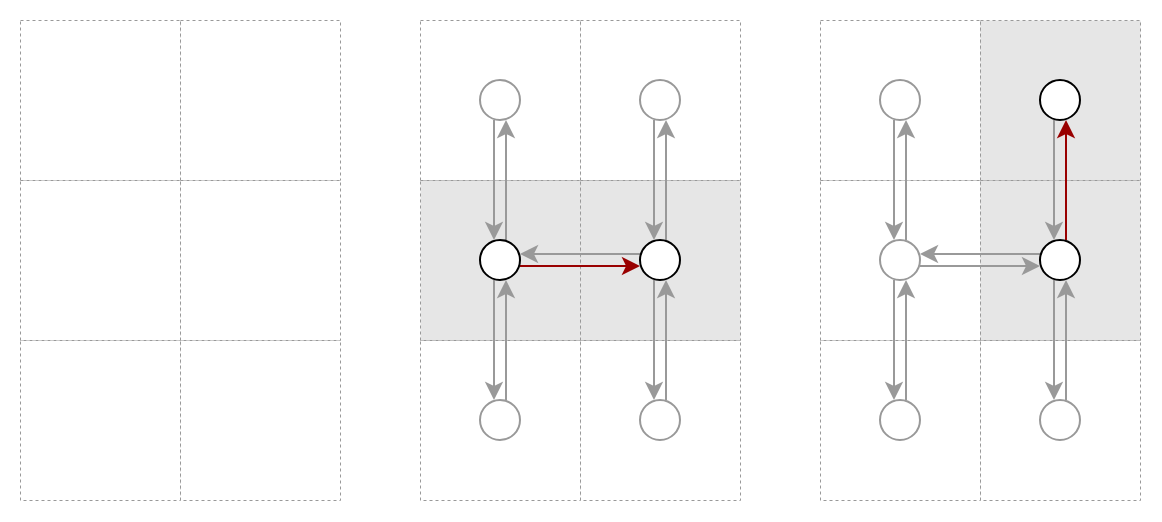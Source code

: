 <mxfile version="24.4.14" type="device">
  <diagram name="Page-1" id="iV_W_lz2NL-52pzlHi-W">
    <mxGraphModel dx="1118" dy="615" grid="1" gridSize="10" guides="1" tooltips="1" connect="1" arrows="1" fold="1" page="1" pageScale="1" pageWidth="850" pageHeight="1100" math="0" shadow="0">
      <root>
        <mxCell id="0" />
        <mxCell id="1" parent="0" />
        <mxCell id="0vZHNJQTodUVFc7vjUTN-77" value="" style="rounded=0;whiteSpace=wrap;html=1;fillColor=none;strokeColor=none;" vertex="1" parent="1">
          <mxGeometry x="110" y="430" width="580" height="260" as="geometry" />
        </mxCell>
        <mxCell id="0vZHNJQTodUVFc7vjUTN-3" value="" style="whiteSpace=wrap;html=1;aspect=fixed;strokeColor=#999999;strokeWidth=0.5;dashed=1;" vertex="1" parent="1">
          <mxGeometry x="320" y="440" width="80" height="80" as="geometry" />
        </mxCell>
        <mxCell id="0vZHNJQTodUVFc7vjUTN-4" value="" style="whiteSpace=wrap;html=1;aspect=fixed;strokeColor=#999999;strokeWidth=0.5;dashed=1;" vertex="1" parent="1">
          <mxGeometry x="400" y="440" width="80" height="80" as="geometry" />
        </mxCell>
        <mxCell id="0vZHNJQTodUVFc7vjUTN-7" value="" style="whiteSpace=wrap;html=1;aspect=fixed;strokeColor=#999999;strokeWidth=0.5;dashed=1;" vertex="1" parent="1">
          <mxGeometry x="320" y="600" width="80" height="80" as="geometry" />
        </mxCell>
        <mxCell id="0vZHNJQTodUVFc7vjUTN-8" value="" style="whiteSpace=wrap;html=1;aspect=fixed;strokeColor=#999999;strokeWidth=0.5;dashed=1;" vertex="1" parent="1">
          <mxGeometry x="400" y="600" width="80" height="80" as="geometry" />
        </mxCell>
        <mxCell id="0vZHNJQTodUVFc7vjUTN-19" value="" style="whiteSpace=wrap;html=1;aspect=fixed;strokeWidth=0.5;dashed=1;strokeColor=#999999;fillColor=#E6E6E6;" vertex="1" parent="1">
          <mxGeometry x="320" y="520" width="80" height="80" as="geometry" />
        </mxCell>
        <mxCell id="0vZHNJQTodUVFc7vjUTN-20" value="" style="whiteSpace=wrap;html=1;aspect=fixed;strokeWidth=0.5;dashed=1;strokeColor=#999999;fillColor=#E6E6E6;" vertex="1" parent="1">
          <mxGeometry x="400" y="520" width="80" height="80" as="geometry" />
        </mxCell>
        <mxCell id="0vZHNJQTodUVFc7vjUTN-28" style="edgeStyle=orthogonalEdgeStyle;rounded=0;orthogonalLoop=1;jettySize=auto;html=1;exitX=0.5;exitY=1;exitDx=0;exitDy=0;entryX=0.5;entryY=0;entryDx=0;entryDy=0;fillColor=#f5f5f5;strokeColor=#999999;" edge="1" parent="1">
          <mxGeometry relative="1" as="geometry">
            <mxPoint x="357" y="490" as="sourcePoint" />
            <mxPoint x="357" y="550" as="targetPoint" />
          </mxGeometry>
        </mxCell>
        <mxCell id="0vZHNJQTodUVFc7vjUTN-25" style="edgeStyle=orthogonalEdgeStyle;rounded=0;orthogonalLoop=1;jettySize=auto;html=1;exitX=0.5;exitY=0;exitDx=0;exitDy=0;entryX=0.5;entryY=1;entryDx=0;entryDy=0;fillColor=#f5f5f5;strokeColor=#999999;" edge="1" parent="1">
          <mxGeometry relative="1" as="geometry">
            <mxPoint x="363" y="630" as="sourcePoint" />
            <mxPoint x="363" y="570" as="targetPoint" />
          </mxGeometry>
        </mxCell>
        <mxCell id="0vZHNJQTodUVFc7vjUTN-23" style="edgeStyle=orthogonalEdgeStyle;rounded=0;orthogonalLoop=1;jettySize=auto;html=1;exitX=1;exitY=0.5;exitDx=0;exitDy=0;entryX=0;entryY=0.5;entryDx=0;entryDy=0;strokeColor=#990000;" edge="1" parent="1">
          <mxGeometry relative="1" as="geometry">
            <mxPoint x="370.0" y="563" as="sourcePoint" />
            <mxPoint x="430.0" y="563" as="targetPoint" />
          </mxGeometry>
        </mxCell>
        <mxCell id="0vZHNJQTodUVFc7vjUTN-26" style="edgeStyle=orthogonalEdgeStyle;rounded=0;orthogonalLoop=1;jettySize=auto;html=1;exitX=0.5;exitY=1;exitDx=0;exitDy=0;entryX=0.5;entryY=0;entryDx=0;entryDy=0;fillColor=#f5f5f5;strokeColor=#999999;" edge="1" parent="1">
          <mxGeometry relative="1" as="geometry">
            <mxPoint x="357" y="570" as="sourcePoint" />
            <mxPoint x="357" y="630" as="targetPoint" />
          </mxGeometry>
        </mxCell>
        <mxCell id="0vZHNJQTodUVFc7vjUTN-27" style="edgeStyle=orthogonalEdgeStyle;rounded=0;orthogonalLoop=1;jettySize=auto;html=1;exitX=0.5;exitY=0;exitDx=0;exitDy=0;entryX=0.5;entryY=1;entryDx=0;entryDy=0;fillColor=#f5f5f5;strokeColor=#999999;" edge="1" parent="1">
          <mxGeometry relative="1" as="geometry">
            <mxPoint x="363" y="550" as="sourcePoint" />
            <mxPoint x="363" y="490" as="targetPoint" />
          </mxGeometry>
        </mxCell>
        <mxCell id="0vZHNJQTodUVFc7vjUTN-24" style="edgeStyle=orthogonalEdgeStyle;rounded=0;orthogonalLoop=1;jettySize=auto;html=1;exitX=0;exitY=0.5;exitDx=0;exitDy=0;entryX=1;entryY=0.5;entryDx=0;entryDy=0;strokeColor=#999999;" edge="1" parent="1">
          <mxGeometry relative="1" as="geometry">
            <mxPoint x="430.0" y="557" as="sourcePoint" />
            <mxPoint x="370.0" y="557" as="targetPoint" />
          </mxGeometry>
        </mxCell>
        <mxCell id="0vZHNJQTodUVFc7vjUTN-29" style="edgeStyle=orthogonalEdgeStyle;rounded=0;orthogonalLoop=1;jettySize=auto;html=1;exitX=0.5;exitY=1;exitDx=0;exitDy=0;entryX=0.5;entryY=0;entryDx=0;entryDy=0;fillColor=#f5f5f5;strokeColor=#999999;" edge="1" parent="1">
          <mxGeometry relative="1" as="geometry">
            <mxPoint x="437" y="490" as="sourcePoint" />
            <mxPoint x="437" y="550" as="targetPoint" />
          </mxGeometry>
        </mxCell>
        <mxCell id="0vZHNJQTodUVFc7vjUTN-30" style="edgeStyle=orthogonalEdgeStyle;rounded=0;orthogonalLoop=1;jettySize=auto;html=1;exitX=0.5;exitY=0;exitDx=0;exitDy=0;entryX=0.5;entryY=1;entryDx=0;entryDy=0;fillColor=#f5f5f5;strokeColor=#999999;" edge="1" parent="1">
          <mxGeometry relative="1" as="geometry">
            <mxPoint x="443" y="550" as="sourcePoint" />
            <mxPoint x="443" y="490" as="targetPoint" />
          </mxGeometry>
        </mxCell>
        <mxCell id="0vZHNJQTodUVFc7vjUTN-31" style="edgeStyle=orthogonalEdgeStyle;rounded=0;orthogonalLoop=1;jettySize=auto;html=1;exitX=0.5;exitY=1;exitDx=0;exitDy=0;entryX=0.5;entryY=0;entryDx=0;entryDy=0;fillColor=#f5f5f5;strokeColor=#999999;" edge="1" parent="1">
          <mxGeometry relative="1" as="geometry">
            <mxPoint x="437" y="570" as="sourcePoint" />
            <mxPoint x="437" y="630" as="targetPoint" />
          </mxGeometry>
        </mxCell>
        <mxCell id="0vZHNJQTodUVFc7vjUTN-32" style="edgeStyle=orthogonalEdgeStyle;rounded=0;orthogonalLoop=1;jettySize=auto;html=1;exitX=0.5;exitY=0;exitDx=0;exitDy=0;entryX=0.5;entryY=1;entryDx=0;entryDy=0;fillColor=#f5f5f5;strokeColor=#999999;" edge="1" parent="1">
          <mxGeometry relative="1" as="geometry">
            <mxPoint x="443" y="630" as="sourcePoint" />
            <mxPoint x="443" y="570" as="targetPoint" />
          </mxGeometry>
        </mxCell>
        <mxCell id="0vZHNJQTodUVFc7vjUTN-33" value="" style="whiteSpace=wrap;html=1;aspect=fixed;strokeColor=#999999;strokeWidth=0.5;dashed=1;" vertex="1" parent="1">
          <mxGeometry x="520" y="440" width="80" height="80" as="geometry" />
        </mxCell>
        <mxCell id="0vZHNJQTodUVFc7vjUTN-34" value="" style="whiteSpace=wrap;html=1;aspect=fixed;strokeColor=#999999;strokeWidth=0.5;dashed=1;fillColor=#E6E6E6;" vertex="1" parent="1">
          <mxGeometry x="600" y="440" width="80" height="80" as="geometry" />
        </mxCell>
        <mxCell id="0vZHNJQTodUVFc7vjUTN-35" value="" style="whiteSpace=wrap;html=1;aspect=fixed;strokeColor=#999999;strokeWidth=0.5;dashed=1;" vertex="1" parent="1">
          <mxGeometry x="520" y="600" width="80" height="80" as="geometry" />
        </mxCell>
        <mxCell id="0vZHNJQTodUVFc7vjUTN-36" value="" style="whiteSpace=wrap;html=1;aspect=fixed;strokeColor=#999999;strokeWidth=0.5;dashed=1;" vertex="1" parent="1">
          <mxGeometry x="600" y="600" width="80" height="80" as="geometry" />
        </mxCell>
        <mxCell id="0vZHNJQTodUVFc7vjUTN-37" value="" style="whiteSpace=wrap;html=1;aspect=fixed;strokeWidth=0.5;dashed=1;strokeColor=#999999;" vertex="1" parent="1">
          <mxGeometry x="520" y="520" width="80" height="80" as="geometry" />
        </mxCell>
        <mxCell id="0vZHNJQTodUVFc7vjUTN-38" value="" style="whiteSpace=wrap;html=1;aspect=fixed;strokeWidth=0.5;dashed=1;strokeColor=#999999;fillColor=#E6E6E6;" vertex="1" parent="1">
          <mxGeometry x="600" y="520" width="80" height="80" as="geometry" />
        </mxCell>
        <mxCell id="0vZHNJQTodUVFc7vjUTN-39" style="edgeStyle=orthogonalEdgeStyle;rounded=0;orthogonalLoop=1;jettySize=auto;html=1;exitX=0.5;exitY=1;exitDx=0;exitDy=0;entryX=0.5;entryY=0;entryDx=0;entryDy=0;fillColor=#f5f5f5;strokeColor=#999999;" edge="1" parent="1">
          <mxGeometry relative="1" as="geometry">
            <mxPoint x="557" y="490" as="sourcePoint" />
            <mxPoint x="557" y="550" as="targetPoint" />
          </mxGeometry>
        </mxCell>
        <mxCell id="0vZHNJQTodUVFc7vjUTN-42" style="edgeStyle=orthogonalEdgeStyle;rounded=0;orthogonalLoop=1;jettySize=auto;html=1;exitX=0.5;exitY=0;exitDx=0;exitDy=0;entryX=0.5;entryY=1;entryDx=0;entryDy=0;fillColor=#f5f5f5;strokeColor=#999999;" edge="1" parent="1">
          <mxGeometry relative="1" as="geometry">
            <mxPoint x="563" y="630" as="sourcePoint" />
            <mxPoint x="563" y="570" as="targetPoint" />
          </mxGeometry>
        </mxCell>
        <mxCell id="0vZHNJQTodUVFc7vjUTN-45" style="edgeStyle=orthogonalEdgeStyle;rounded=0;orthogonalLoop=1;jettySize=auto;html=1;exitX=1;exitY=0.5;exitDx=0;exitDy=0;entryX=0;entryY=0.5;entryDx=0;entryDy=0;strokeColor=#999999;" edge="1" parent="1">
          <mxGeometry relative="1" as="geometry">
            <mxPoint x="570.0" y="563" as="sourcePoint" />
            <mxPoint x="630.0" y="563" as="targetPoint" />
          </mxGeometry>
        </mxCell>
        <mxCell id="0vZHNJQTodUVFc7vjUTN-46" style="edgeStyle=orthogonalEdgeStyle;rounded=0;orthogonalLoop=1;jettySize=auto;html=1;exitX=0.5;exitY=1;exitDx=0;exitDy=0;entryX=0.5;entryY=0;entryDx=0;entryDy=0;fillColor=#f5f5f5;strokeColor=#999999;" edge="1" parent="1">
          <mxGeometry relative="1" as="geometry">
            <mxPoint x="557" y="570" as="sourcePoint" />
            <mxPoint x="557" y="630" as="targetPoint" />
          </mxGeometry>
        </mxCell>
        <mxCell id="0vZHNJQTodUVFc7vjUTN-47" style="edgeStyle=orthogonalEdgeStyle;rounded=0;orthogonalLoop=1;jettySize=auto;html=1;exitX=0.5;exitY=0;exitDx=0;exitDy=0;entryX=0.5;entryY=1;entryDx=0;entryDy=0;fillColor=#f5f5f5;strokeColor=#999999;" edge="1" parent="1">
          <mxGeometry relative="1" as="geometry">
            <mxPoint x="563" y="550" as="sourcePoint" />
            <mxPoint x="563" y="490" as="targetPoint" />
          </mxGeometry>
        </mxCell>
        <mxCell id="0vZHNJQTodUVFc7vjUTN-49" style="edgeStyle=orthogonalEdgeStyle;rounded=0;orthogonalLoop=1;jettySize=auto;html=1;exitX=0;exitY=0.5;exitDx=0;exitDy=0;entryX=1;entryY=0.5;entryDx=0;entryDy=0;strokeColor=#999999;" edge="1" parent="1">
          <mxGeometry relative="1" as="geometry">
            <mxPoint x="630.0" y="557" as="sourcePoint" />
            <mxPoint x="570.0" y="557" as="targetPoint" />
          </mxGeometry>
        </mxCell>
        <mxCell id="0vZHNJQTodUVFc7vjUTN-51" style="edgeStyle=orthogonalEdgeStyle;rounded=0;orthogonalLoop=1;jettySize=auto;html=1;exitX=0.5;exitY=1;exitDx=0;exitDy=0;entryX=0.5;entryY=0;entryDx=0;entryDy=0;fillColor=#f5f5f5;strokeColor=#999999;" edge="1" parent="1">
          <mxGeometry relative="1" as="geometry">
            <mxPoint x="637" y="490" as="sourcePoint" />
            <mxPoint x="637" y="550" as="targetPoint" />
          </mxGeometry>
        </mxCell>
        <mxCell id="0vZHNJQTodUVFc7vjUTN-52" style="edgeStyle=orthogonalEdgeStyle;rounded=0;orthogonalLoop=1;jettySize=auto;html=1;exitX=0.5;exitY=0;exitDx=0;exitDy=0;entryX=0.5;entryY=1;entryDx=0;entryDy=0;fillColor=#f5f5f5;strokeColor=#990000;" edge="1" parent="1">
          <mxGeometry relative="1" as="geometry">
            <mxPoint x="643" y="550" as="sourcePoint" />
            <mxPoint x="643" y="490" as="targetPoint" />
          </mxGeometry>
        </mxCell>
        <mxCell id="0vZHNJQTodUVFc7vjUTN-53" style="edgeStyle=orthogonalEdgeStyle;rounded=0;orthogonalLoop=1;jettySize=auto;html=1;exitX=0.5;exitY=1;exitDx=0;exitDy=0;entryX=0.5;entryY=0;entryDx=0;entryDy=0;fillColor=#f5f5f5;strokeColor=#999999;" edge="1" parent="1">
          <mxGeometry relative="1" as="geometry">
            <mxPoint x="637" y="570" as="sourcePoint" />
            <mxPoint x="637" y="630" as="targetPoint" />
          </mxGeometry>
        </mxCell>
        <mxCell id="0vZHNJQTodUVFc7vjUTN-54" style="edgeStyle=orthogonalEdgeStyle;rounded=0;orthogonalLoop=1;jettySize=auto;html=1;exitX=0.5;exitY=0;exitDx=0;exitDy=0;entryX=0.5;entryY=1;entryDx=0;entryDy=0;fillColor=#f5f5f5;strokeColor=#999999;" edge="1" parent="1">
          <mxGeometry relative="1" as="geometry">
            <mxPoint x="643" y="630" as="sourcePoint" />
            <mxPoint x="643" y="570" as="targetPoint" />
          </mxGeometry>
        </mxCell>
        <mxCell id="0vZHNJQTodUVFc7vjUTN-9" value="" style="ellipse;whiteSpace=wrap;html=1;aspect=fixed;strokeColor=#999999;" vertex="1" parent="1">
          <mxGeometry x="350" y="470" width="20" height="20" as="geometry" />
        </mxCell>
        <mxCell id="0vZHNJQTodUVFc7vjUTN-10" value="" style="ellipse;whiteSpace=wrap;html=1;aspect=fixed;strokeColor=#999999;" vertex="1" parent="1">
          <mxGeometry x="430" y="470" width="20" height="20" as="geometry" />
        </mxCell>
        <mxCell id="0vZHNJQTodUVFc7vjUTN-13" value="" style="ellipse;whiteSpace=wrap;html=1;aspect=fixed;strokeColor=#999999;" vertex="1" parent="1">
          <mxGeometry x="350" y="630" width="20" height="20" as="geometry" />
        </mxCell>
        <mxCell id="0vZHNJQTodUVFc7vjUTN-14" value="" style="ellipse;whiteSpace=wrap;html=1;aspect=fixed;strokeColor=#999999;" vertex="1" parent="1">
          <mxGeometry x="430" y="630" width="20" height="20" as="geometry" />
        </mxCell>
        <mxCell id="0vZHNJQTodUVFc7vjUTN-21" value="" style="ellipse;whiteSpace=wrap;html=1;aspect=fixed;" vertex="1" parent="1">
          <mxGeometry x="350" y="550" width="20" height="20" as="geometry" />
        </mxCell>
        <mxCell id="0vZHNJQTodUVFc7vjUTN-22" value="" style="ellipse;whiteSpace=wrap;html=1;aspect=fixed;" vertex="1" parent="1">
          <mxGeometry x="430" y="550" width="20" height="20" as="geometry" />
        </mxCell>
        <mxCell id="0vZHNJQTodUVFc7vjUTN-40" value="" style="ellipse;whiteSpace=wrap;html=1;aspect=fixed;strokeColor=#999999;" vertex="1" parent="1">
          <mxGeometry x="550" y="470" width="20" height="20" as="geometry" />
        </mxCell>
        <mxCell id="0vZHNJQTodUVFc7vjUTN-41" value="" style="ellipse;whiteSpace=wrap;html=1;aspect=fixed;strokeColor=#000000;" vertex="1" parent="1">
          <mxGeometry x="630" y="470" width="20" height="20" as="geometry" />
        </mxCell>
        <mxCell id="0vZHNJQTodUVFc7vjUTN-43" value="" style="ellipse;whiteSpace=wrap;html=1;aspect=fixed;strokeColor=#999999;" vertex="1" parent="1">
          <mxGeometry x="550" y="630" width="20" height="20" as="geometry" />
        </mxCell>
        <mxCell id="0vZHNJQTodUVFc7vjUTN-44" value="" style="ellipse;whiteSpace=wrap;html=1;aspect=fixed;strokeColor=#999999;" vertex="1" parent="1">
          <mxGeometry x="630" y="630" width="20" height="20" as="geometry" />
        </mxCell>
        <mxCell id="0vZHNJQTodUVFc7vjUTN-48" value="" style="ellipse;whiteSpace=wrap;html=1;aspect=fixed;strokeColor=#999999;" vertex="1" parent="1">
          <mxGeometry x="550" y="550" width="20" height="20" as="geometry" />
        </mxCell>
        <mxCell id="0vZHNJQTodUVFc7vjUTN-50" value="" style="ellipse;whiteSpace=wrap;html=1;aspect=fixed;" vertex="1" parent="1">
          <mxGeometry x="630" y="550" width="20" height="20" as="geometry" />
        </mxCell>
        <mxCell id="0vZHNJQTodUVFc7vjUTN-55" value="" style="whiteSpace=wrap;html=1;aspect=fixed;strokeColor=#999999;strokeWidth=0.5;dashed=1;" vertex="1" parent="1">
          <mxGeometry x="120" y="440" width="80" height="80" as="geometry" />
        </mxCell>
        <mxCell id="0vZHNJQTodUVFc7vjUTN-56" value="" style="whiteSpace=wrap;html=1;aspect=fixed;strokeColor=#999999;strokeWidth=0.5;dashed=1;" vertex="1" parent="1">
          <mxGeometry x="200" y="440" width="80" height="80" as="geometry" />
        </mxCell>
        <mxCell id="0vZHNJQTodUVFc7vjUTN-57" value="" style="whiteSpace=wrap;html=1;aspect=fixed;strokeColor=#999999;strokeWidth=0.5;dashed=1;" vertex="1" parent="1">
          <mxGeometry x="120" y="600" width="80" height="80" as="geometry" />
        </mxCell>
        <mxCell id="0vZHNJQTodUVFc7vjUTN-58" value="" style="whiteSpace=wrap;html=1;aspect=fixed;strokeColor=#999999;strokeWidth=0.5;dashed=1;" vertex="1" parent="1">
          <mxGeometry x="200" y="600" width="80" height="80" as="geometry" />
        </mxCell>
        <mxCell id="0vZHNJQTodUVFc7vjUTN-59" value="" style="whiteSpace=wrap;html=1;aspect=fixed;strokeWidth=0.5;dashed=1;strokeColor=#999999;fillColor=#FFFFFF;" vertex="1" parent="1">
          <mxGeometry x="120" y="520" width="80" height="80" as="geometry" />
        </mxCell>
        <mxCell id="0vZHNJQTodUVFc7vjUTN-60" value="" style="whiteSpace=wrap;html=1;aspect=fixed;strokeWidth=0.5;dashed=1;strokeColor=#999999;fillColor=#FFFFFF;" vertex="1" parent="1">
          <mxGeometry x="200" y="520" width="80" height="80" as="geometry" />
        </mxCell>
      </root>
    </mxGraphModel>
  </diagram>
</mxfile>
